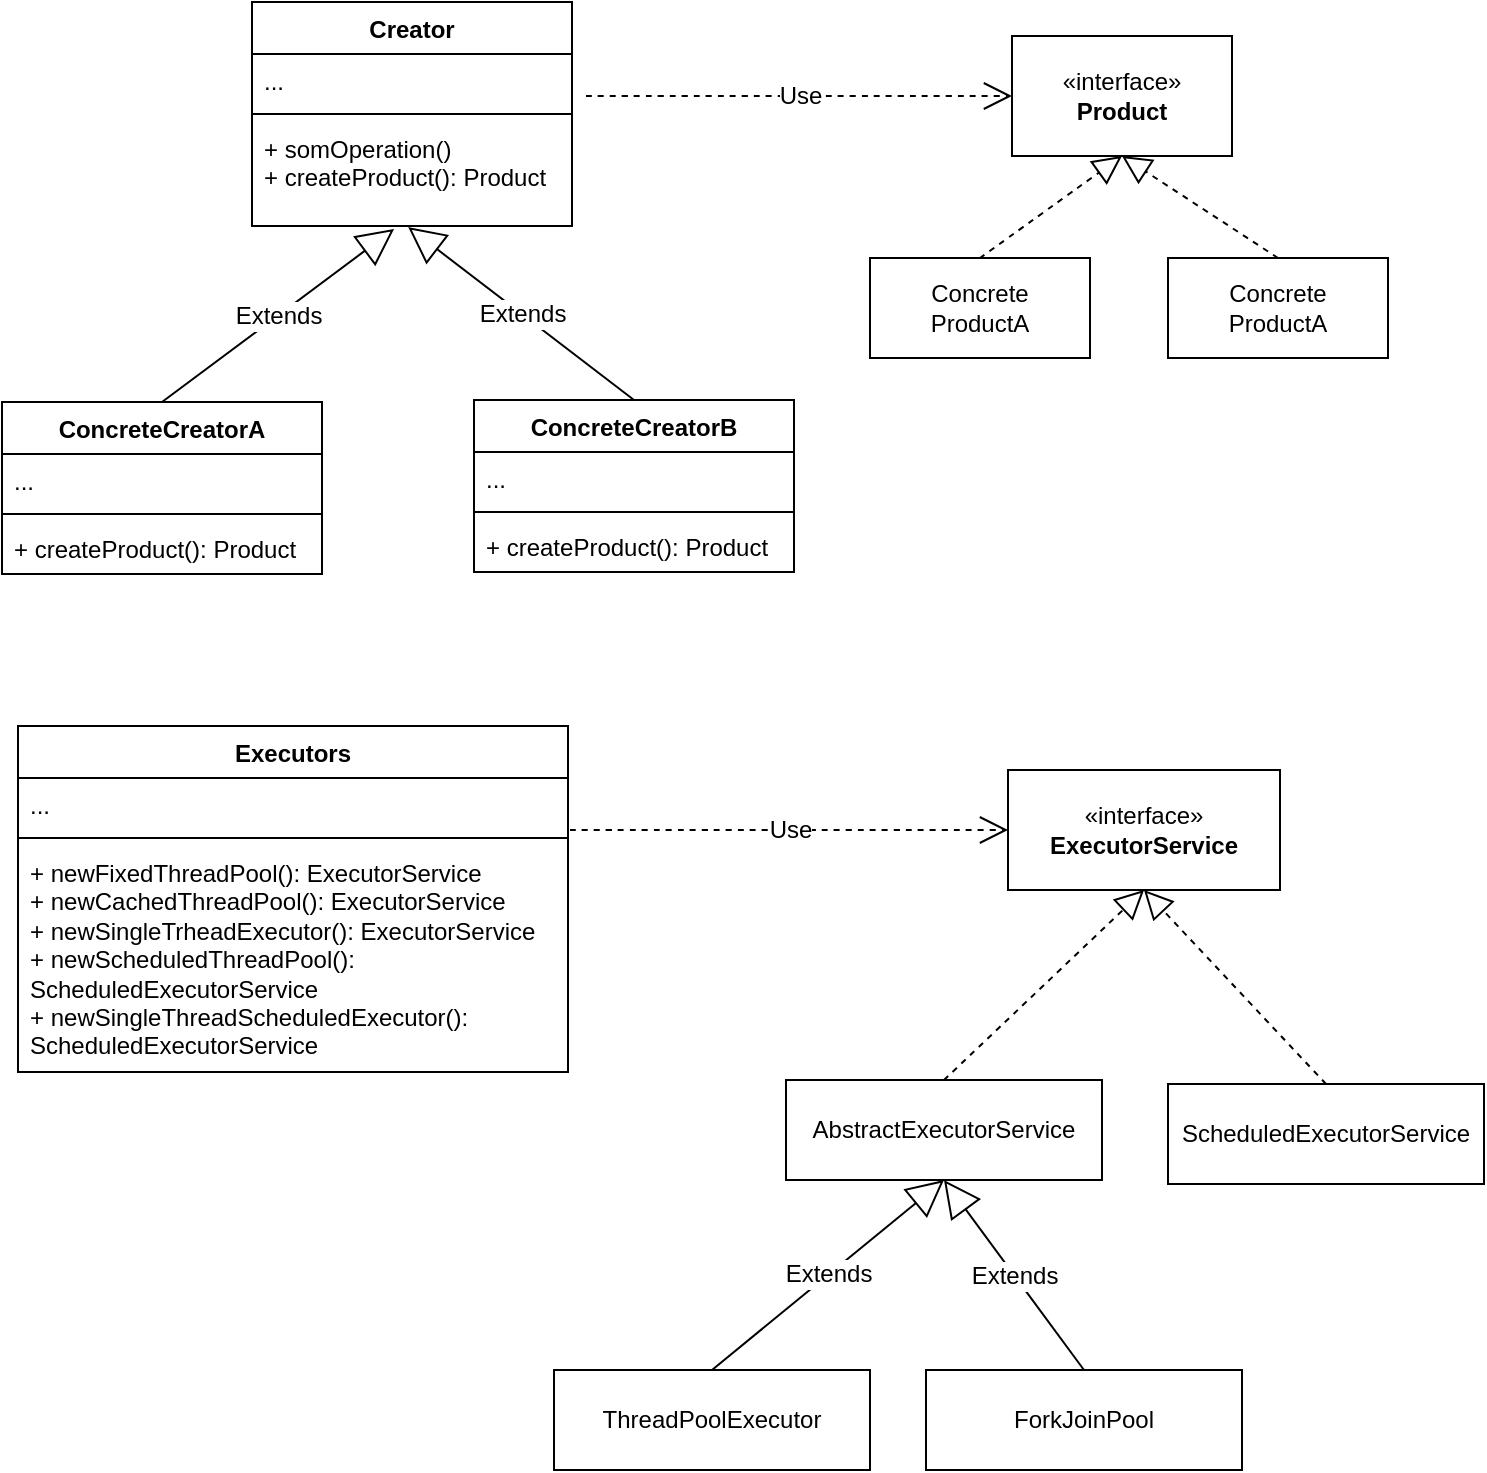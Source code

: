 <mxfile version="24.7.17">
  <diagram name="페이지-1" id="XaOpw28-E4wBeYsx20ST">
    <mxGraphModel dx="1190" dy="1052" grid="0" gridSize="10" guides="1" tooltips="1" connect="1" arrows="1" fold="1" page="0" pageScale="1" pageWidth="827" pageHeight="1169" math="0" shadow="0">
      <root>
        <mxCell id="0" />
        <mxCell id="1" parent="0" />
        <mxCell id="ezn80BNYGm_j8lyQtUGA-1" value="Creator" style="swimlane;fontStyle=1;align=center;verticalAlign=top;childLayout=stackLayout;horizontal=1;startSize=26;horizontalStack=0;resizeParent=1;resizeParentMax=0;resizeLast=0;collapsible=1;marginBottom=0;whiteSpace=wrap;html=1;" vertex="1" parent="1">
          <mxGeometry x="120" y="74" width="160" height="112" as="geometry" />
        </mxCell>
        <mxCell id="ezn80BNYGm_j8lyQtUGA-2" value="..." style="text;strokeColor=none;fillColor=none;align=left;verticalAlign=top;spacingLeft=4;spacingRight=4;overflow=hidden;rotatable=0;points=[[0,0.5],[1,0.5]];portConstraint=eastwest;whiteSpace=wrap;html=1;" vertex="1" parent="ezn80BNYGm_j8lyQtUGA-1">
          <mxGeometry y="26" width="160" height="26" as="geometry" />
        </mxCell>
        <mxCell id="ezn80BNYGm_j8lyQtUGA-3" value="" style="line;strokeWidth=1;fillColor=none;align=left;verticalAlign=middle;spacingTop=-1;spacingLeft=3;spacingRight=3;rotatable=0;labelPosition=right;points=[];portConstraint=eastwest;strokeColor=inherit;" vertex="1" parent="ezn80BNYGm_j8lyQtUGA-1">
          <mxGeometry y="52" width="160" height="8" as="geometry" />
        </mxCell>
        <mxCell id="ezn80BNYGm_j8lyQtUGA-4" value="+ somOperation()&lt;div&gt;+ createProduct(): Product&lt;/div&gt;" style="text;strokeColor=none;fillColor=none;align=left;verticalAlign=top;spacingLeft=4;spacingRight=4;overflow=hidden;rotatable=0;points=[[0,0.5],[1,0.5]];portConstraint=eastwest;whiteSpace=wrap;html=1;" vertex="1" parent="ezn80BNYGm_j8lyQtUGA-1">
          <mxGeometry y="60" width="160" height="52" as="geometry" />
        </mxCell>
        <mxCell id="ezn80BNYGm_j8lyQtUGA-5" value="ConcreteCreatorA" style="swimlane;fontStyle=1;align=center;verticalAlign=top;childLayout=stackLayout;horizontal=1;startSize=26;horizontalStack=0;resizeParent=1;resizeParentMax=0;resizeLast=0;collapsible=1;marginBottom=0;whiteSpace=wrap;html=1;" vertex="1" parent="1">
          <mxGeometry x="-5" y="274" width="160" height="86" as="geometry" />
        </mxCell>
        <mxCell id="ezn80BNYGm_j8lyQtUGA-6" value="..." style="text;strokeColor=none;fillColor=none;align=left;verticalAlign=top;spacingLeft=4;spacingRight=4;overflow=hidden;rotatable=0;points=[[0,0.5],[1,0.5]];portConstraint=eastwest;whiteSpace=wrap;html=1;" vertex="1" parent="ezn80BNYGm_j8lyQtUGA-5">
          <mxGeometry y="26" width="160" height="26" as="geometry" />
        </mxCell>
        <mxCell id="ezn80BNYGm_j8lyQtUGA-7" value="" style="line;strokeWidth=1;fillColor=none;align=left;verticalAlign=middle;spacingTop=-1;spacingLeft=3;spacingRight=3;rotatable=0;labelPosition=right;points=[];portConstraint=eastwest;strokeColor=inherit;" vertex="1" parent="ezn80BNYGm_j8lyQtUGA-5">
          <mxGeometry y="52" width="160" height="8" as="geometry" />
        </mxCell>
        <mxCell id="ezn80BNYGm_j8lyQtUGA-8" value="&lt;div&gt;+ createProduct(): Product&lt;/div&gt;" style="text;strokeColor=none;fillColor=none;align=left;verticalAlign=top;spacingLeft=4;spacingRight=4;overflow=hidden;rotatable=0;points=[[0,0.5],[1,0.5]];portConstraint=eastwest;whiteSpace=wrap;html=1;" vertex="1" parent="ezn80BNYGm_j8lyQtUGA-5">
          <mxGeometry y="60" width="160" height="26" as="geometry" />
        </mxCell>
        <mxCell id="ezn80BNYGm_j8lyQtUGA-9" value="ConcreteCreatorB" style="swimlane;fontStyle=1;align=center;verticalAlign=top;childLayout=stackLayout;horizontal=1;startSize=26;horizontalStack=0;resizeParent=1;resizeParentMax=0;resizeLast=0;collapsible=1;marginBottom=0;whiteSpace=wrap;html=1;" vertex="1" parent="1">
          <mxGeometry x="231" y="273" width="160" height="86" as="geometry" />
        </mxCell>
        <mxCell id="ezn80BNYGm_j8lyQtUGA-10" value="..." style="text;strokeColor=none;fillColor=none;align=left;verticalAlign=top;spacingLeft=4;spacingRight=4;overflow=hidden;rotatable=0;points=[[0,0.5],[1,0.5]];portConstraint=eastwest;whiteSpace=wrap;html=1;" vertex="1" parent="ezn80BNYGm_j8lyQtUGA-9">
          <mxGeometry y="26" width="160" height="26" as="geometry" />
        </mxCell>
        <mxCell id="ezn80BNYGm_j8lyQtUGA-11" value="" style="line;strokeWidth=1;fillColor=none;align=left;verticalAlign=middle;spacingTop=-1;spacingLeft=3;spacingRight=3;rotatable=0;labelPosition=right;points=[];portConstraint=eastwest;strokeColor=inherit;" vertex="1" parent="ezn80BNYGm_j8lyQtUGA-9">
          <mxGeometry y="52" width="160" height="8" as="geometry" />
        </mxCell>
        <mxCell id="ezn80BNYGm_j8lyQtUGA-12" value="&lt;div&gt;+ createProduct(): Product&lt;/div&gt;" style="text;strokeColor=none;fillColor=none;align=left;verticalAlign=top;spacingLeft=4;spacingRight=4;overflow=hidden;rotatable=0;points=[[0,0.5],[1,0.5]];portConstraint=eastwest;whiteSpace=wrap;html=1;" vertex="1" parent="ezn80BNYGm_j8lyQtUGA-9">
          <mxGeometry y="60" width="160" height="26" as="geometry" />
        </mxCell>
        <mxCell id="ezn80BNYGm_j8lyQtUGA-14" value="Extends" style="endArrow=block;endSize=16;endFill=0;html=1;rounded=0;fontSize=12;curved=1;exitX=0.5;exitY=0;exitDx=0;exitDy=0;entryX=0.444;entryY=1.029;entryDx=0;entryDy=0;entryPerimeter=0;" edge="1" parent="1" source="ezn80BNYGm_j8lyQtUGA-5" target="ezn80BNYGm_j8lyQtUGA-4">
          <mxGeometry width="160" relative="1" as="geometry">
            <mxPoint x="120" y="200" as="sourcePoint" />
            <mxPoint x="280" y="200" as="targetPoint" />
          </mxGeometry>
        </mxCell>
        <mxCell id="ezn80BNYGm_j8lyQtUGA-15" value="Extends" style="endArrow=block;endSize=16;endFill=0;html=1;rounded=0;fontSize=12;curved=1;exitX=0.5;exitY=0;exitDx=0;exitDy=0;entryX=0.488;entryY=1.01;entryDx=0;entryDy=0;entryPerimeter=0;" edge="1" parent="1" source="ezn80BNYGm_j8lyQtUGA-9" target="ezn80BNYGm_j8lyQtUGA-4">
          <mxGeometry width="160" relative="1" as="geometry">
            <mxPoint x="85" y="284" as="sourcePoint" />
            <mxPoint x="201" y="198" as="targetPoint" />
          </mxGeometry>
        </mxCell>
        <mxCell id="ezn80BNYGm_j8lyQtUGA-20" value="«interface»&lt;br&gt;&lt;b&gt;Product&lt;/b&gt;" style="html=1;whiteSpace=wrap;" vertex="1" parent="1">
          <mxGeometry x="500" y="91" width="110" height="60" as="geometry" />
        </mxCell>
        <mxCell id="ezn80BNYGm_j8lyQtUGA-21" value="" style="endArrow=block;dashed=1;endFill=0;endSize=12;html=1;rounded=0;fontSize=12;curved=1;entryX=0.5;entryY=1;entryDx=0;entryDy=0;exitX=0.5;exitY=0;exitDx=0;exitDy=0;" edge="1" parent="1" source="ezn80BNYGm_j8lyQtUGA-22" target="ezn80BNYGm_j8lyQtUGA-20">
          <mxGeometry width="160" relative="1" as="geometry">
            <mxPoint x="484" y="196" as="sourcePoint" />
            <mxPoint x="448" y="-53" as="targetPoint" />
          </mxGeometry>
        </mxCell>
        <mxCell id="ezn80BNYGm_j8lyQtUGA-22" value="Concrete&lt;div&gt;ProductA&lt;/div&gt;" style="html=1;whiteSpace=wrap;" vertex="1" parent="1">
          <mxGeometry x="429" y="202" width="110" height="50" as="geometry" />
        </mxCell>
        <mxCell id="ezn80BNYGm_j8lyQtUGA-23" value="Concrete&lt;div&gt;ProductA&lt;/div&gt;" style="html=1;whiteSpace=wrap;" vertex="1" parent="1">
          <mxGeometry x="578" y="202" width="110" height="50" as="geometry" />
        </mxCell>
        <mxCell id="ezn80BNYGm_j8lyQtUGA-24" value="" style="endArrow=block;dashed=1;endFill=0;endSize=12;html=1;rounded=0;fontSize=12;curved=1;entryX=0.5;entryY=1;entryDx=0;entryDy=0;exitX=0.5;exitY=0;exitDx=0;exitDy=0;" edge="1" parent="1" source="ezn80BNYGm_j8lyQtUGA-23" target="ezn80BNYGm_j8lyQtUGA-20">
          <mxGeometry width="160" relative="1" as="geometry">
            <mxPoint x="494" y="212" as="sourcePoint" />
            <mxPoint x="565" y="161" as="targetPoint" />
          </mxGeometry>
        </mxCell>
        <mxCell id="ezn80BNYGm_j8lyQtUGA-26" value="Use" style="endArrow=open;endSize=12;dashed=1;html=1;rounded=0;fontSize=12;curved=1;entryX=0;entryY=0.5;entryDx=0;entryDy=0;" edge="1" parent="1" target="ezn80BNYGm_j8lyQtUGA-20">
          <mxGeometry width="160" relative="1" as="geometry">
            <mxPoint x="287" y="121" as="sourcePoint" />
            <mxPoint x="442" y="116" as="targetPoint" />
          </mxGeometry>
        </mxCell>
        <mxCell id="ezn80BNYGm_j8lyQtUGA-33" value="«interface»&lt;br&gt;&lt;b&gt;ExecutorService&lt;/b&gt;" style="html=1;whiteSpace=wrap;" vertex="1" parent="1">
          <mxGeometry x="498" y="458" width="136" height="60" as="geometry" />
        </mxCell>
        <mxCell id="ezn80BNYGm_j8lyQtUGA-34" value="ThreadPoolExecutor" style="html=1;whiteSpace=wrap;" vertex="1" parent="1">
          <mxGeometry x="271" y="758" width="158" height="50" as="geometry" />
        </mxCell>
        <mxCell id="ezn80BNYGm_j8lyQtUGA-35" value="AbstractExecutorService" style="html=1;whiteSpace=wrap;" vertex="1" parent="1">
          <mxGeometry x="387" y="613" width="158" height="50" as="geometry" />
        </mxCell>
        <mxCell id="ezn80BNYGm_j8lyQtUGA-36" value="ScheduledExecutorService" style="html=1;whiteSpace=wrap;" vertex="1" parent="1">
          <mxGeometry x="578" y="615" width="158" height="50" as="geometry" />
        </mxCell>
        <mxCell id="ezn80BNYGm_j8lyQtUGA-38" value="" style="endArrow=block;dashed=1;endFill=0;endSize=12;html=1;rounded=0;fontSize=12;curved=1;exitX=0.5;exitY=0;exitDx=0;exitDy=0;entryX=0.5;entryY=1;entryDx=0;entryDy=0;" edge="1" parent="1" source="ezn80BNYGm_j8lyQtUGA-35" target="ezn80BNYGm_j8lyQtUGA-33">
          <mxGeometry width="160" relative="1" as="geometry">
            <mxPoint x="390" y="623" as="sourcePoint" />
            <mxPoint x="576" y="545" as="targetPoint" />
          </mxGeometry>
        </mxCell>
        <mxCell id="ezn80BNYGm_j8lyQtUGA-39" value="" style="endArrow=block;dashed=1;endFill=0;endSize=12;html=1;rounded=0;fontSize=12;curved=1;exitX=0.5;exitY=0;exitDx=0;exitDy=0;entryX=0.5;entryY=1;entryDx=0;entryDy=0;" edge="1" parent="1" source="ezn80BNYGm_j8lyQtUGA-36" target="ezn80BNYGm_j8lyQtUGA-33">
          <mxGeometry width="160" relative="1" as="geometry">
            <mxPoint x="580" y="623" as="sourcePoint" />
            <mxPoint x="576" y="545" as="targetPoint" />
          </mxGeometry>
        </mxCell>
        <mxCell id="ezn80BNYGm_j8lyQtUGA-40" value="Use" style="endArrow=open;endSize=12;dashed=1;html=1;rounded=0;fontSize=12;curved=1;entryX=0;entryY=0.5;entryDx=0;entryDy=0;" edge="1" parent="1" target="ezn80BNYGm_j8lyQtUGA-33">
          <mxGeometry width="160" relative="1" as="geometry">
            <mxPoint x="279" y="488" as="sourcePoint" />
            <mxPoint x="438" y="499" as="targetPoint" />
          </mxGeometry>
        </mxCell>
        <mxCell id="ezn80BNYGm_j8lyQtUGA-53" value="Extends" style="endArrow=block;endSize=16;endFill=0;html=1;rounded=0;fontSize=12;curved=1;exitX=0.5;exitY=0;exitDx=0;exitDy=0;entryX=0.5;entryY=1;entryDx=0;entryDy=0;" edge="1" parent="1" source="ezn80BNYGm_j8lyQtUGA-54" target="ezn80BNYGm_j8lyQtUGA-35">
          <mxGeometry width="160" relative="1" as="geometry">
            <mxPoint x="406" y="524" as="sourcePoint" />
            <mxPoint x="566" y="655" as="targetPoint" />
          </mxGeometry>
        </mxCell>
        <mxCell id="ezn80BNYGm_j8lyQtUGA-54" value="ForkJoinPool" style="html=1;whiteSpace=wrap;" vertex="1" parent="1">
          <mxGeometry x="457" y="758" width="158" height="50" as="geometry" />
        </mxCell>
        <mxCell id="ezn80BNYGm_j8lyQtUGA-55" value="Executors" style="swimlane;fontStyle=1;align=center;verticalAlign=top;childLayout=stackLayout;horizontal=1;startSize=26;horizontalStack=0;resizeParent=1;resizeParentMax=0;resizeLast=0;collapsible=1;marginBottom=0;whiteSpace=wrap;html=1;" vertex="1" parent="1">
          <mxGeometry x="3" y="436" width="275" height="173" as="geometry" />
        </mxCell>
        <mxCell id="ezn80BNYGm_j8lyQtUGA-56" value="..." style="text;strokeColor=none;fillColor=none;align=left;verticalAlign=top;spacingLeft=4;spacingRight=4;overflow=hidden;rotatable=0;points=[[0,0.5],[1,0.5]];portConstraint=eastwest;whiteSpace=wrap;html=1;" vertex="1" parent="ezn80BNYGm_j8lyQtUGA-55">
          <mxGeometry y="26" width="275" height="26" as="geometry" />
        </mxCell>
        <mxCell id="ezn80BNYGm_j8lyQtUGA-57" value="" style="line;strokeWidth=1;fillColor=none;align=left;verticalAlign=middle;spacingTop=-1;spacingLeft=3;spacingRight=3;rotatable=0;labelPosition=right;points=[];portConstraint=eastwest;strokeColor=inherit;" vertex="1" parent="ezn80BNYGm_j8lyQtUGA-55">
          <mxGeometry y="52" width="275" height="8" as="geometry" />
        </mxCell>
        <mxCell id="ezn80BNYGm_j8lyQtUGA-58" value="+ newFixedThreadPool(): ExecutorService&lt;div&gt;+ newCachedThreadPool(): ExecutorService&lt;/div&gt;&lt;div&gt;+ newSingleTrheadExecutor(): ExecutorService&lt;/div&gt;&lt;div&gt;+ newScheduledThreadPool(): ScheduledExecutorService&lt;/div&gt;&lt;div&gt;+ newSingleThreadScheduledExecutor(): ScheduledExecutorService&lt;/div&gt;&lt;div&gt;&lt;br&gt;&lt;/div&gt;" style="text;strokeColor=none;fillColor=none;align=left;verticalAlign=top;spacingLeft=4;spacingRight=4;overflow=hidden;rotatable=0;points=[[0,0.5],[1,0.5]];portConstraint=eastwest;whiteSpace=wrap;html=1;" vertex="1" parent="ezn80BNYGm_j8lyQtUGA-55">
          <mxGeometry y="60" width="275" height="113" as="geometry" />
        </mxCell>
        <mxCell id="ezn80BNYGm_j8lyQtUGA-61" value="Extends" style="endArrow=block;endSize=16;endFill=0;html=1;rounded=0;fontSize=12;curved=1;exitX=0.5;exitY=0;exitDx=0;exitDy=0;entryX=0.5;entryY=1;entryDx=0;entryDy=0;" edge="1" parent="1" source="ezn80BNYGm_j8lyQtUGA-34" target="ezn80BNYGm_j8lyQtUGA-35">
          <mxGeometry width="160" relative="1" as="geometry">
            <mxPoint x="546" y="768" as="sourcePoint" />
            <mxPoint x="476" y="673" as="targetPoint" />
          </mxGeometry>
        </mxCell>
      </root>
    </mxGraphModel>
  </diagram>
</mxfile>
